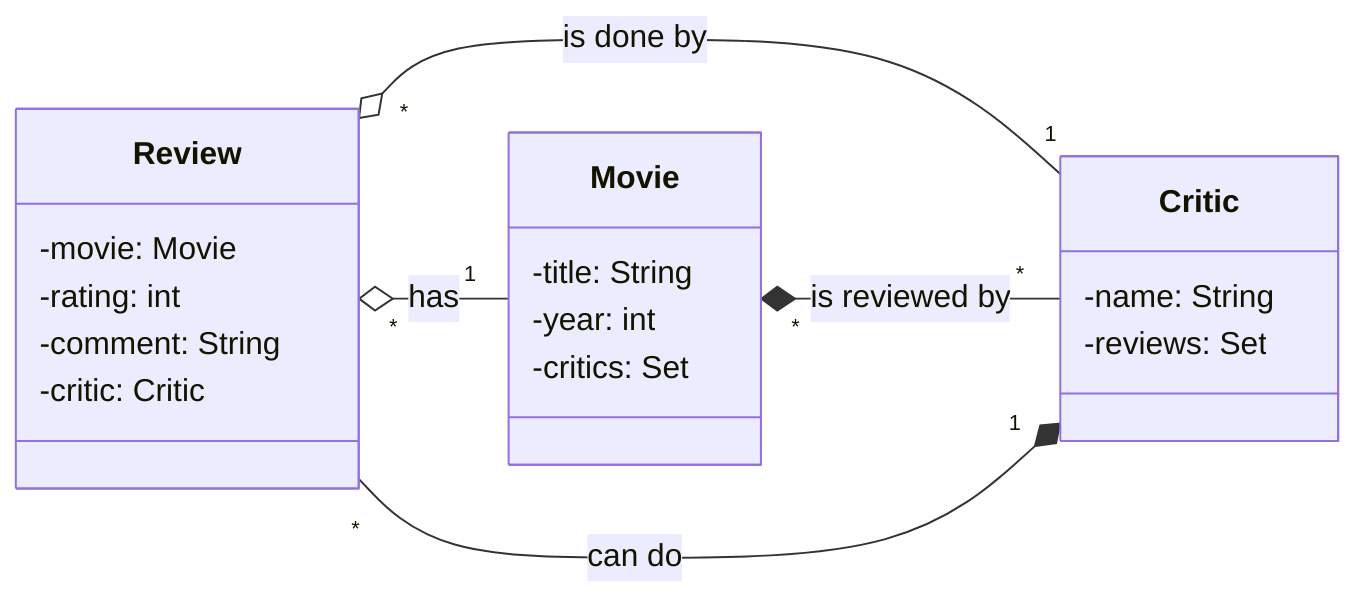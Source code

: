 classDiagram
    direction LR
    Review "*" o-- "1" Movie : has
    Review "*" o-- "1" Critic : is done by
    Critic "1" *-- "*" Review : can do
    Movie "*" *-- "*" Critic : is reviewed by
    
    class Movie{
        -title: String
        -year: int
        -critics: Set
    }
    
    class Critic {
        -name: String
        -reviews: Set
    }

    class Review {
        -movie: Movie
        -rating: int
        -comment: String
        -critic: Critic
    }